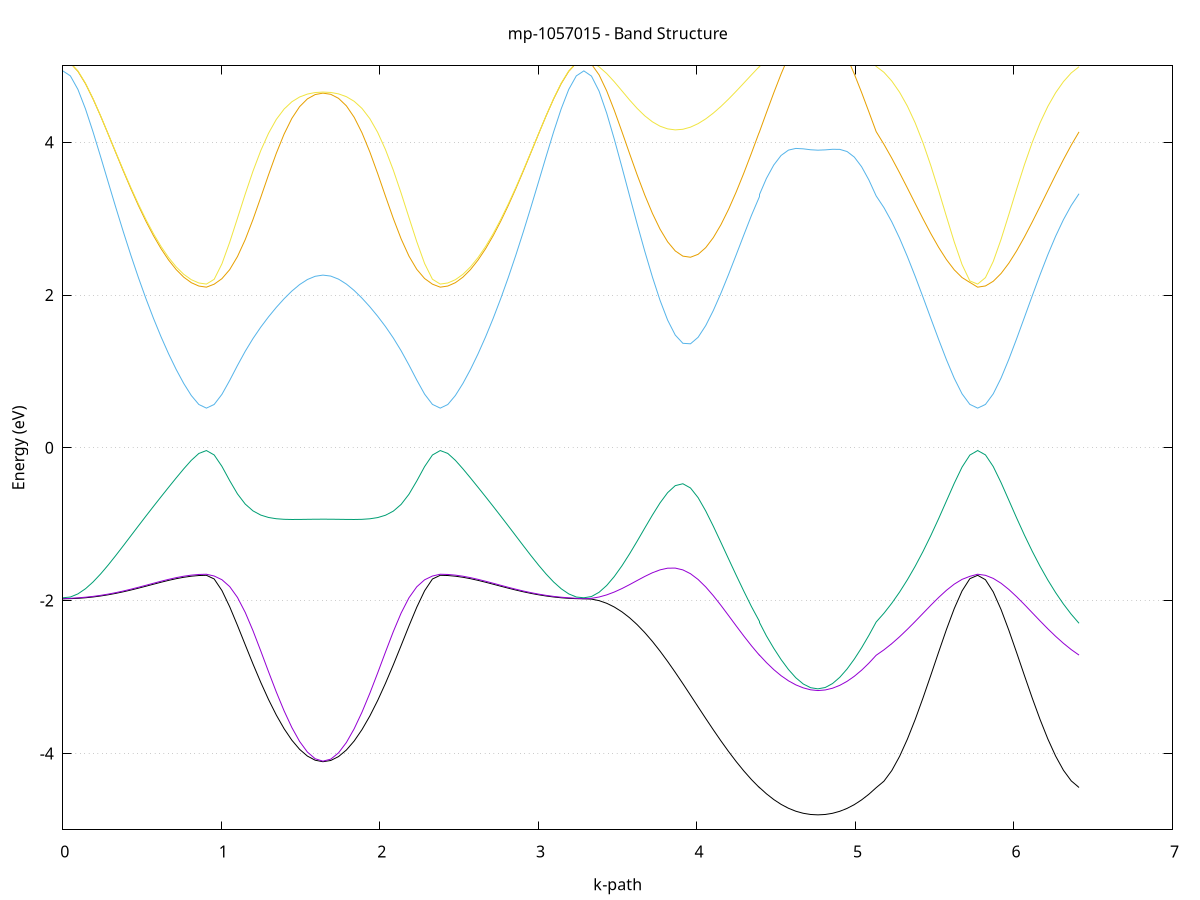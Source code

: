 set title 'mp-1057015 - Band Structure'
set xlabel 'k-path'
set ylabel 'Energy (eV)'
set grid y
set yrange [-5:5]
set terminal png size 800,600
set output 'mp-1057015_bands_gnuplot.png'
plot '-' using 1:2 with lines notitle, '-' using 1:2 with lines notitle, '-' using 1:2 with lines notitle, '-' using 1:2 with lines notitle, '-' using 1:2 with lines notitle, '-' using 1:2 with lines notitle, '-' using 1:2 with lines notitle, '-' using 1:2 with lines notitle, '-' using 1:2 with lines notitle, '-' using 1:2 with lines notitle, '-' using 1:2 with lines notitle, '-' using 1:2 with lines notitle, '-' using 1:2 with lines notitle, '-' using 1:2 with lines notitle, '-' using 1:2 with lines notitle, '-' using 1:2 with lines notitle, '-' using 1:2 with lines notitle, '-' using 1:2 with lines notitle, '-' using 1:2 with lines notitle, '-' using 1:2 with lines notitle
0.000000 -16.798867
0.047681 -16.798667
0.095361 -16.798267
0.143042 -16.797767
0.190722 -16.797367
0.238403 -16.797367
0.286084 -16.797867
0.333764 -16.799067
0.381445 -16.800667
0.429125 -16.802567
0.476806 -16.804667
0.524486 -16.806767
0.572167 -16.808767
0.619848 -16.810667
0.667528 -16.812467
0.715209 -16.813967
0.762889 -16.815167
0.810570 -16.816067
0.858251 -16.816567
0.905931 -16.816767
0.905931 -16.816767
0.954927 -16.817167
1.003923 -16.818567
1.052919 -16.821067
1.101915 -16.824667
1.150911 -16.829167
1.199907 -16.834567
1.248903 -16.840467
1.297899 -16.846667
1.346895 -16.852867
1.395892 -16.858867
1.444888 -16.864167
1.493884 -16.868567
1.542880 -16.871967
1.591876 -16.874067
1.640872 -16.874767
1.640872 -16.874767
1.690212 -16.874167
1.739553 -16.872167
1.788893 -16.868867
1.838234 -16.864567
1.887574 -16.859267
1.936915 -16.853267
1.986256 -16.846967
2.035596 -16.840767
2.084937 -16.834767
2.134277 -16.829367
2.183618 -16.824767
2.232958 -16.821167
2.282299 -16.818667
2.331640 -16.817167
2.380980 -16.816767
2.380980 -16.816767
2.428661 -16.816567
2.476341 -16.816067
2.524022 -16.815167
2.571702 -16.813967
2.619383 -16.812467
2.667064 -16.810667
2.714744 -16.808767
2.762425 -16.806767
2.810105 -16.804667
2.857786 -16.802567
2.905467 -16.800667
2.953147 -16.799067
3.000828 -16.797867
3.048508 -16.797367
3.096189 -16.797367
3.143870 -16.797767
3.191550 -16.798267
3.239231 -16.798667
3.286911 -16.798867
3.286911 -16.798867
3.334955 -16.798767
3.382998 -16.798567
3.431041 -16.798467
3.479084 -16.798267
3.527128 -16.798167
3.575171 -16.798167
3.623214 -16.798367
3.671257 -16.799367
3.719301 -16.801267
3.767344 -16.803767
3.815387 -16.806967
3.863430 -16.810567
3.911474 -16.814767
3.959517 -16.819367
4.007560 -16.824567
4.055603 -16.830167
4.103647 -16.836267
4.151690 -16.842767
4.199733 -16.849567
4.247776 -16.856667
4.295819 -16.863867
4.343863 -16.871167
4.391906 -16.878267
4.391906 -16.878067
4.438326 -16.884567
4.484745 -16.890667
4.531165 -16.896267
4.577585 -16.900967
4.624004 -16.904867
4.670424 -16.907667
4.716844 -16.909467
4.763264 -16.909967
4.763264 -16.909967
4.809199 -16.909467
4.855135 -16.907767
4.901070 -16.904967
4.947006 -16.901167
4.992941 -16.896467
5.038876 -16.891067
5.084812 -16.885067
5.130747 -16.878567
5.130747 -16.878567
5.179993 -16.874167
5.229240 -16.868667
5.278486 -16.862467
5.327732 -16.855867
5.376978 -16.848967
5.426224 -16.842267
5.475470 -16.835967
5.524716 -16.830267
5.573962 -16.825467
5.623208 -16.821667
5.672454 -16.818967
5.721700 -16.817267
5.770946 -16.816767
5.770946 -16.816767
5.820136 -16.816967
5.869327 -16.817967
5.918517 -16.820367
5.967707 -16.823967
6.016898 -16.828767
6.066088 -16.834567
6.115279 -16.840967
6.164469 -16.847867
6.213659 -16.854867
6.262850 -16.861667
6.312040 -16.868067
6.361230 -16.873767
6.410421 -16.878467
e
0.000000 -16.796467
0.047681 -16.796467
0.095361 -16.796267
0.143042 -16.796067
0.190722 -16.795667
0.238403 -16.795367
0.286084 -16.795067
0.333764 -16.796067
0.381445 -16.797667
0.429125 -16.799467
0.476806 -16.801367
0.524486 -16.803267
0.572167 -16.805167
0.619848 -16.806867
0.667528 -16.808467
0.715209 -16.809767
0.762889 -16.810867
0.810570 -16.811667
0.858251 -16.812167
0.905931 -16.812367
0.905931 -16.812367
0.954927 -16.812067
1.003923 -16.811267
1.052919 -16.809767
1.101915 -16.807767
1.150911 -16.805467
1.199907 -16.802967
1.248903 -16.800467
1.297899 -16.797967
1.346895 -16.795567
1.395892 -16.793267
1.444888 -16.791167
1.493884 -16.789167
1.542880 -16.787267
1.591876 -16.785767
1.640872 -16.785067
1.640872 -16.785067
1.690212 -16.785667
1.739553 -16.787167
1.788893 -16.788967
1.838234 -16.790967
1.887574 -16.793167
1.936915 -16.795467
1.986256 -16.797867
2.035596 -16.800267
2.084937 -16.802867
2.134277 -16.805367
2.183618 -16.807667
2.232958 -16.809667
2.282299 -16.811167
2.331640 -16.812067
2.380980 -16.812367
2.380980 -16.812367
2.428661 -16.812167
2.476341 -16.811667
2.524022 -16.810867
2.571702 -16.809767
2.619383 -16.808467
2.667064 -16.806867
2.714744 -16.805167
2.762425 -16.803267
2.810105 -16.801367
2.857786 -16.799467
2.905467 -16.797667
2.953147 -16.796067
3.000828 -16.795067
3.048508 -16.795367
3.096189 -16.795667
3.143870 -16.796067
3.191550 -16.796267
3.239231 -16.796467
3.286911 -16.796467
3.286911 -16.796467
3.334955 -16.796367
3.382998 -16.795967
3.431041 -16.795267
3.479084 -16.794667
3.527128 -16.794467
3.575171 -16.794867
3.623214 -16.795467
3.671257 -16.795667
3.719301 -16.796567
3.767344 -16.797867
3.815387 -16.798867
3.863430 -16.799567
3.911474 -16.799767
3.959517 -16.799567
4.007560 -16.798867
4.055603 -16.797667
4.103647 -16.796067
4.151690 -16.793967
4.199733 -16.791467
4.247776 -16.788667
4.295819 -16.790667
4.343863 -16.795167
4.391906 -16.799567
4.391906 -16.799567
4.438326 -16.803467
4.484745 -16.807167
4.531165 -16.810467
4.577585 -16.813267
4.624004 -16.815567
4.670424 -16.817167
4.716844 -16.818267
4.763264 -16.818567
4.763264 -16.818567
4.809199 -16.818167
4.855135 -16.817267
4.901070 -16.815667
4.947006 -16.813467
4.992941 -16.810667
5.038876 -16.807367
5.084812 -16.803767
5.130747 -16.799767
5.130747 -16.799767
5.179993 -16.797167
5.229240 -16.794467
5.278486 -16.791867
5.327732 -16.790267
5.376978 -16.793767
5.426224 -16.797367
5.475470 -16.800867
5.524716 -16.804067
5.573962 -16.806867
5.623208 -16.809167
5.672454 -16.810867
5.721700 -16.811967
5.770946 -16.812367
5.770946 -16.812367
5.820136 -16.812267
5.869327 -16.811767
5.918517 -16.810467
5.967707 -16.808367
6.016898 -16.805667
6.066088 -16.802567
6.115279 -16.799267
6.164469 -16.796167
6.213659 -16.793767
6.262850 -16.793467
6.312040 -16.795067
6.361230 -16.797367
6.410421 -16.799767
e
0.000000 -16.796467
0.047681 -16.796267
0.095361 -16.795767
0.143042 -16.794967
0.190722 -16.794267
0.238403 -16.794167
0.286084 -16.794867
0.333764 -16.794967
0.381445 -16.794767
0.429125 -16.794467
0.476806 -16.794267
0.524486 -16.793967
0.572167 -16.793767
0.619848 -16.793667
0.667528 -16.793467
0.715209 -16.793367
0.762889 -16.793267
0.810570 -16.793267
0.858251 -16.793167
0.905931 -16.793167
0.905931 -16.793167
0.954927 -16.792967
1.003923 -16.792367
1.052919 -16.791367
1.101915 -16.789967
1.150911 -16.788267
1.199907 -16.786267
1.248903 -16.784267
1.297899 -16.782367
1.346895 -16.780867
1.395892 -16.780067
1.444888 -16.780367
1.493884 -16.781367
1.542880 -16.782267
1.591876 -16.782867
1.640872 -16.783067
1.640872 -16.783067
1.690212 -16.782867
1.739553 -16.782367
1.788893 -16.781467
1.838234 -16.780367
1.887574 -16.780067
1.936915 -16.780867
1.986256 -16.782267
2.035596 -16.784167
2.084937 -16.786167
2.134277 -16.788167
2.183618 -16.789867
2.232958 -16.791367
2.282299 -16.792367
2.331640 -16.792967
2.380980 -16.793167
2.380980 -16.793167
2.428661 -16.793167
2.476341 -16.793267
2.524022 -16.793267
2.571702 -16.793367
2.619383 -16.793467
2.667064 -16.793667
2.714744 -16.793767
2.762425 -16.793967
2.810105 -16.794267
2.857786 -16.794467
2.905467 -16.794767
2.953147 -16.794967
3.000828 -16.794867
3.048508 -16.794167
3.096189 -16.794267
3.143870 -16.794967
3.191550 -16.795767
3.239231 -16.796267
3.286911 -16.796467
3.286911 -16.796467
3.334955 -16.796367
3.382998 -16.795867
3.431041 -16.795167
3.479084 -16.794267
3.527128 -16.793067
3.575171 -16.792367
3.623214 -16.793567
3.671257 -16.795067
3.719301 -16.795367
3.767344 -16.794567
3.815387 -16.793367
3.863430 -16.791967
3.911474 -16.790267
3.959517 -16.788167
4.007560 -16.785767
4.055603 -16.783167
4.103647 -16.780367
4.151690 -16.778767
4.199733 -16.782167
4.247776 -16.786267
4.295819 -16.785567
4.343863 -16.782367
4.391906 -16.779167
4.391906 -16.779167
4.438326 -16.776267
4.484745 -16.773367
4.531165 -16.770767
4.577585 -16.768367
4.624004 -16.766567
4.670424 -16.765067
4.716844 -16.764167
4.763264 -16.763867
4.763264 -16.763867
4.809199 -16.764167
4.855135 -16.765067
4.901070 -16.766367
4.947006 -16.768267
4.992941 -16.770467
5.038876 -16.773067
5.084812 -16.775967
5.130747 -16.778967
5.130747 -16.778967
5.179993 -16.781167
5.229240 -16.783767
5.278486 -16.786867
5.327732 -16.789467
5.376978 -16.787867
5.426224 -16.787267
5.475470 -16.787667
5.524716 -16.788767
5.573962 -16.790167
5.623208 -16.791367
5.672454 -16.792367
5.721700 -16.792967
5.770946 -16.793167
5.770946 -16.793167
5.820136 -16.792967
5.869327 -16.792367
5.918517 -16.791367
5.967707 -16.790067
6.016898 -16.788567
6.066088 -16.787167
6.115279 -16.786267
6.164469 -16.786167
6.213659 -16.786367
6.262850 -16.785367
6.312040 -16.783267
6.361230 -16.781067
6.410421 -16.779067
e
0.000000 -16.785967
0.047681 -16.786067
0.095361 -16.786267
0.143042 -16.786567
0.190722 -16.786667
0.238403 -16.786167
0.286084 -16.784867
0.333764 -16.782867
0.381445 -16.780367
0.429125 -16.777567
0.476806 -16.774567
0.524486 -16.771567
0.572167 -16.768667
0.619848 -16.765867
0.667528 -16.763467
0.715209 -16.761367
0.762889 -16.759567
0.810570 -16.758367
0.858251 -16.757567
0.905931 -16.757267
0.905931 -16.757267
0.954927 -16.757667
1.003923 -16.758767
1.052919 -16.760467
1.101915 -16.762867
1.150911 -16.765467
1.199907 -16.768267
1.248903 -16.770967
1.297899 -16.773567
1.346895 -16.775867
1.395892 -16.777767
1.444888 -16.778867
1.493884 -16.779367
1.542880 -16.780067
1.591876 -16.780767
1.640872 -16.781267
1.640872 -16.781267
1.690212 -16.780867
1.739553 -16.780067
1.788893 -16.779467
1.838234 -16.778967
1.887574 -16.777867
1.936915 -16.775967
1.986256 -16.773667
2.035596 -16.771167
2.084937 -16.768367
2.134277 -16.765567
2.183618 -16.762867
2.232958 -16.760567
2.282299 -16.758767
2.331640 -16.757667
2.380980 -16.757267
2.380980 -16.757267
2.428661 -16.757567
2.476341 -16.758367
2.524022 -16.759567
2.571702 -16.761367
2.619383 -16.763467
2.667064 -16.765967
2.714744 -16.768667
2.762425 -16.771567
2.810105 -16.774567
2.857786 -16.777567
2.905467 -16.780367
2.953147 -16.782867
3.000828 -16.784867
3.048508 -16.786167
3.096189 -16.786667
3.143870 -16.786567
3.191550 -16.786267
3.239231 -16.786067
3.286911 -16.785967
3.286911 -16.785967
3.334955 -16.786167
3.382998 -16.786667
3.431041 -16.787567
3.479084 -16.788667
3.527128 -16.789967
3.575171 -16.790767
3.623214 -16.789467
3.671257 -16.787567
3.719301 -16.785467
3.767344 -16.783167
3.815387 -16.780767
3.863430 -16.778167
3.911474 -16.775567
3.959517 -16.772967
4.007560 -16.770267
4.055603 -16.771967
4.103647 -16.774667
4.151690 -16.776467
4.199733 -16.773667
4.247776 -16.770267
4.295819 -16.766867
4.343863 -16.763467
4.391906 -16.760067
4.391906 -16.759367
4.438326 -16.756367
4.484745 -16.753467
4.531165 -16.750967
4.577585 -16.748867
4.624004 -16.747067
4.670424 -16.746167
4.716844 -16.745767
4.763264 -16.745667
4.763264 -16.745667
4.809199 -16.745967
4.855135 -16.746667
4.901070 -16.747967
4.947006 -16.749667
4.992941 -16.751767
5.038876 -16.754167
5.084812 -16.756967
5.130747 -16.759967
5.130747 -16.759967
5.179993 -16.761967
5.229240 -16.764167
5.278486 -16.766267
5.327732 -16.768067
5.376978 -16.769167
5.426224 -16.769067
5.475470 -16.767767
5.524716 -16.765567
5.573962 -16.763167
5.623208 -16.760867
5.672454 -16.758967
5.721700 -16.757767
5.770946 -16.757267
5.770946 -16.757267
5.820136 -16.757467
5.869327 -16.758167
5.918517 -16.759667
5.967707 -16.761767
6.016898 -16.764167
6.066088 -16.766367
6.115279 -16.767867
6.164469 -16.768267
6.213659 -16.767367
6.262850 -16.765567
6.312040 -16.763467
6.361230 -16.761267
6.410421 -16.759167
e
0.000000 -16.785967
0.047681 -16.786067
0.095361 -16.786267
0.143042 -16.786567
0.190722 -16.786567
0.238403 -16.785767
0.286084 -16.784167
0.333764 -16.781767
0.381445 -16.779067
0.429125 -16.775967
0.476806 -16.772867
0.524486 -16.769667
0.572167 -16.766667
0.619848 -16.763767
0.667528 -16.761267
0.715209 -16.759067
0.762889 -16.757267
0.810570 -16.755867
0.858251 -16.755067
0.905931 -16.754867
0.905931 -16.754867
0.954927 -16.754967
1.003923 -16.755067
1.052919 -16.755267
1.101915 -16.755367
1.150911 -16.755267
1.199907 -16.755067
1.248903 -16.754567
1.297899 -16.753767
1.346895 -16.752667
1.395892 -16.751167
1.444888 -16.749467
1.493884 -16.747867
1.542880 -16.746467
1.591876 -16.745567
1.640872 -16.745267
1.640872 -16.745267
1.690212 -16.745467
1.739553 -16.746367
1.788893 -16.747667
1.838234 -16.749367
1.887574 -16.751067
1.936915 -16.752567
1.986256 -16.753767
2.035596 -16.754567
2.084937 -16.755067
2.134277 -16.755267
2.183618 -16.755367
2.232958 -16.755267
2.282299 -16.755167
2.331640 -16.754967
2.380980 -16.754867
2.380980 -16.754867
2.428661 -16.755067
2.476341 -16.755967
2.524022 -16.757267
2.571702 -16.759067
2.619383 -16.761267
2.667064 -16.763767
2.714744 -16.766667
2.762425 -16.769667
2.810105 -16.772867
2.857786 -16.775967
2.905467 -16.779067
2.953147 -16.781767
3.000828 -16.784167
3.048508 -16.785767
3.096189 -16.786567
3.143870 -16.786567
3.191550 -16.786267
3.239231 -16.786067
3.286911 -16.785967
3.286911 -16.785967
3.334955 -16.785967
3.382998 -16.785767
3.431041 -16.785467
3.479084 -16.784667
3.527128 -16.783167
3.575171 -16.781067
3.623214 -16.778667
3.671257 -16.775967
3.719301 -16.773467
3.767344 -16.771367
3.815387 -16.769667
3.863430 -16.768567
3.911474 -16.768267
3.959517 -16.768667
4.007560 -16.769967
4.055603 -16.767667
4.103647 -16.765067
4.151690 -16.762567
4.199733 -16.760167
4.247776 -16.757867
4.295819 -16.755667
4.343863 -16.753667
4.391906 -16.751767
4.391906 -16.752767
4.438326 -16.751167
4.484745 -16.749767
4.531165 -16.748567
4.577585 -16.747567
4.624004 -16.746767
4.670424 -16.745867
4.716844 -16.745067
4.763264 -16.744767
4.763264 -16.744767
4.809199 -16.744867
4.855135 -16.745167
4.901070 -16.745767
4.947006 -16.746567
4.992941 -16.747567
5.038876 -16.748767
5.084812 -16.750167
5.130747 -16.751767
5.130747 -16.751767
5.179993 -16.752567
5.229240 -16.753367
5.278486 -16.753967
5.327732 -16.754467
5.376978 -16.754767
5.426224 -16.754967
5.475470 -16.755067
5.524716 -16.755067
5.573962 -16.754967
5.623208 -16.754967
5.672454 -16.754867
5.721700 -16.754867
5.770946 -16.754867
5.770946 -16.754867
5.820136 -16.755167
5.869327 -16.755767
5.918517 -16.756167
5.967707 -16.756367
6.016898 -16.756467
6.066088 -16.756467
6.115279 -16.756367
6.164469 -16.756167
6.213659 -16.755867
6.262850 -16.755267
6.312040 -16.754567
6.361230 -16.753667
6.410421 -16.752667
e
0.000000 -13.244767
0.047681 -13.239067
0.095361 -13.222267
0.143042 -13.194367
0.190722 -13.155567
0.238403 -13.106467
0.286084 -13.047467
0.333764 -12.979267
0.381445 -12.902767
0.429125 -12.819067
0.476806 -12.729567
0.524486 -12.636067
0.572167 -12.540667
0.619848 -12.446167
0.667528 -12.355767
0.715209 -12.273167
0.762889 -12.202567
0.810570 -12.148067
0.858251 -12.113667
0.905931 -12.101767
0.905931 -12.101767
0.954927 -12.097767
1.003923 -12.085867
1.052919 -12.066567
1.101915 -12.040367
1.150911 -12.008467
1.199907 -11.972067
1.248903 -11.932367
1.297899 -11.891267
1.346895 -11.850367
1.395892 -11.811567
1.444888 -11.776567
1.493884 -11.747167
1.542880 -11.724767
1.591876 -11.710667
1.640872 -11.705567
1.640872 -11.705567
1.690212 -11.709767
1.739553 -11.723167
1.788893 -11.744967
1.838234 -11.774067
1.887574 -11.808967
1.936915 -11.847867
1.986256 -11.888967
2.035596 -11.930367
2.084937 -11.970367
2.134277 -12.007267
2.183618 -12.039567
2.232958 -12.066067
2.282299 -12.085667
2.331640 -12.097767
2.380980 -12.101767
2.380980 -12.101767
2.428661 -12.113567
2.476341 -12.148067
2.524022 -12.202567
2.571702 -12.273167
2.619383 -12.355767
2.667064 -12.446167
2.714744 -12.540667
2.762425 -12.636067
2.810105 -12.729567
2.857786 -12.819067
2.905467 -12.902767
2.953147 -12.979267
3.000828 -13.047467
3.048508 -13.106467
3.096189 -13.155567
3.143870 -13.194367
3.191550 -13.222267
3.239231 -13.239067
3.286911 -13.244767
3.286911 -13.244767
3.334955 -13.239067
3.382998 -13.222167
3.431041 -13.194067
3.479084 -13.155067
3.527128 -13.105567
3.575171 -13.045867
3.623214 -12.976567
3.671257 -12.898567
3.719301 -12.812667
3.767344 -12.720167
3.815387 -12.622367
3.863430 -12.521067
3.911474 -12.418067
3.959517 -12.315567
4.007560 -12.216167
4.055603 -12.122167
4.103647 -12.035967
4.151690 -11.959767
4.199733 -11.895067
4.247776 -11.842567
4.295819 -11.802167
4.343863 -11.773167
4.391906 -11.753867
4.391906 -11.742267
4.438326 -11.733667
4.484745 -11.730567
4.531165 -11.731167
4.577585 -11.733867
4.624004 -11.737367
4.670424 -11.740567
4.716844 -11.742867
4.763264 -11.743667
4.763264 -11.743667
4.809199 -11.743067
4.855135 -11.741467
4.901070 -11.739267
4.947006 -11.737167
4.992941 -11.736167
5.038876 -11.737567
5.084812 -11.742667
5.130747 -11.753267
5.130747 -11.753267
5.179993 -11.765167
5.229240 -11.787367
5.278486 -11.817667
5.327732 -11.853567
5.376978 -11.892767
5.426224 -11.932967
5.475470 -11.972067
5.524716 -12.008367
5.573962 -12.040267
5.623208 -12.066367
5.672454 -12.085867
5.721700 -12.097767
5.770946 -12.101767
5.770946 -12.101767
5.820136 -12.097667
5.869327 -12.085567
5.918517 -12.065767
5.967707 -12.039167
6.016898 -12.006667
6.066088 -11.969567
6.115279 -11.929467
6.164469 -11.888267
6.213659 -11.847867
6.262850 -11.810667
6.312040 -11.778867
6.361230 -11.755067
6.410421 -11.741667
e
0.000000 -6.030567
0.047681 -6.049867
0.095361 -6.106767
0.143042 -6.198067
0.190722 -6.319467
0.238403 -6.465867
0.286084 -6.632067
0.333764 -6.813167
0.381445 -7.004367
0.429125 -7.201467
0.476806 -7.400267
0.524486 -7.596767
0.572167 -7.786867
0.619848 -7.966367
0.667528 -8.130767
0.715209 -8.275267
0.762889 -8.394867
0.810570 -8.484767
0.858251 -8.540667
0.905931 -8.559667
0.905931 -8.559667
0.954927 -8.553167
1.003923 -8.533967
1.052919 -8.502167
1.101915 -8.458267
1.150911 -8.403067
1.199907 -8.337767
1.248903 -8.263567
1.297899 -8.182767
1.346895 -8.097767
1.395892 -8.012167
1.444888 -7.930267
1.493884 -7.857267
1.542880 -7.798767
1.591876 -7.760367
1.640872 -7.746167
1.640872 -7.746167
1.690212 -7.757867
1.739553 -7.794367
1.788893 -7.851667
1.838234 -7.924267
1.887574 -8.006267
1.936915 -8.092367
1.986256 -8.178067
2.035596 -8.259767
2.084937 -8.334767
2.134277 -8.400967
2.183618 -8.456867
2.232958 -8.501367
2.282299 -8.533567
2.331640 -8.553167
2.380980 -8.559667
2.380980 -8.559667
2.428661 -8.540667
2.476341 -8.484767
2.524022 -8.394867
2.571702 -8.275267
2.619383 -8.130767
2.667064 -7.966367
2.714744 -7.786867
2.762425 -7.596767
2.810105 -7.400267
2.857786 -7.201467
2.905467 -7.004367
2.953147 -6.813167
3.000828 -6.632067
3.048508 -6.465867
3.096189 -6.319467
3.143870 -6.198067
3.191550 -6.106767
3.239231 -6.049867
3.286911 -6.030567
3.286911 -6.030567
3.334955 -6.050167
3.382998 -6.107367
3.431041 -6.198367
3.479084 -6.317267
3.527128 -6.457967
3.575171 -6.613967
3.623214 -6.779567
3.671257 -6.949667
3.719301 -7.119467
3.767344 -7.285067
3.815387 -7.442667
3.863430 -7.588767
3.911474 -7.720167
3.959517 -7.833867
4.007560 -7.926867
4.055603 -7.996567
4.103647 -8.040967
4.151690 -8.058467
4.199733 -8.048567
4.247776 -8.011867
4.295819 -7.950367
4.343863 -7.867267
4.391906 -7.767067
4.391906 -7.781867
4.438326 -7.671367
4.484745 -7.555667
4.531165 -7.441267
4.577585 -7.334667
4.624004 -7.242567
4.670424 -7.171367
4.716844 -7.126167
4.763264 -7.110767
4.763264 -7.110767
4.809199 -7.125667
4.855135 -7.169467
4.901070 -7.238467
4.947006 -7.327667
4.992941 -7.430967
5.038876 -7.541867
5.084812 -7.653967
5.130747 -7.761167
5.130747 -7.761167
5.179993 -7.833167
5.229240 -7.914067
5.278486 -8.000567
5.327732 -8.089067
5.376978 -8.176067
5.426224 -8.258567
5.475470 -8.334067
5.524716 -8.400567
5.573962 -8.456567
5.623208 -8.501167
5.672454 -8.533567
5.721700 -8.553067
5.770946 -8.559667
5.770946 -8.559667
5.820136 -8.553267
5.869327 -8.534067
5.918517 -8.502367
5.967707 -8.458667
6.016898 -8.403667
6.066088 -8.338567
6.115279 -8.264567
6.164469 -8.183767
6.213659 -8.098467
6.262850 -8.011667
6.312040 -7.926767
6.361230 -7.847167
6.410421 -7.775967
e
0.000000 -1.975867
0.047681 -1.974367
0.095361 -1.969967
0.143042 -1.962767
0.190722 -1.952567
0.238403 -1.939567
0.286084 -1.923867
0.333764 -1.905467
0.381445 -1.884667
0.429125 -1.861767
0.476806 -1.837167
0.524486 -1.811467
0.572167 -1.785267
0.619848 -1.759467
0.667528 -1.735067
0.715209 -1.713067
0.762889 -1.694567
0.810570 -1.680467
0.858251 -1.671667
0.905931 -1.668667
0.905931 -1.668667
0.954927 -1.716867
1.003923 -1.868467
1.052919 -2.081367
1.101915 -2.324867
1.150911 -2.578767
1.199907 -2.830267
1.248903 -3.071067
1.297899 -3.295267
1.346895 -3.498267
1.395892 -3.676567
1.444888 -3.827067
1.493884 -3.947267
1.542880 -4.035167
1.591876 -4.089367
1.640872 -4.108967
1.640872 -4.108967
1.690212 -4.092867
1.739553 -4.041567
1.788893 -3.955967
1.838234 -3.837467
1.887574 -3.688067
1.936915 -3.510267
1.986256 -3.307267
2.035596 -3.082567
2.084937 -2.840667
2.134277 -2.587667
2.183618 -2.331967
2.232958 -2.086267
2.282299 -1.871067
2.331640 -1.717567
2.380980 -1.668667
2.380980 -1.668667
2.428661 -1.671667
2.476341 -1.680467
2.524022 -1.694567
2.571702 -1.713067
2.619383 -1.735067
2.667064 -1.759467
2.714744 -1.785267
2.762425 -1.811467
2.810105 -1.837167
2.857786 -1.861767
2.905467 -1.884667
2.953147 -1.905467
3.000828 -1.923767
3.048508 -1.939567
3.096189 -1.952567
3.143870 -1.962767
3.191550 -1.969967
3.239231 -1.974367
3.286911 -1.975867
3.286911 -1.975867
3.334955 -1.980267
3.382998 -2.000467
3.431041 -2.035267
3.479084 -2.084167
3.527128 -2.147267
3.575171 -2.224367
3.623214 -2.315167
3.671257 -2.418867
3.719301 -2.534567
3.767344 -2.660967
3.815387 -2.796467
3.863430 -2.939267
3.911474 -3.087267
3.959517 -3.238567
4.007560 -3.391067
4.055603 -3.542767
4.103647 -3.691967
4.151690 -3.836667
4.199733 -3.975467
4.247776 -4.106867
4.295819 -4.229467
4.343863 -4.342167
4.391906 -4.443867
4.391906 -4.441467
4.438326 -4.528667
4.484745 -4.604267
4.531165 -4.667567
4.577585 -4.718467
4.624004 -4.757167
4.670424 -4.783967
4.716844 -4.799667
4.763264 -4.804767
4.763264 -4.804767
4.809199 -4.799767
4.855135 -4.784367
4.901070 -4.758167
4.947006 -4.720367
4.992941 -4.670567
5.038876 -4.608567
5.084812 -4.534567
5.130747 -4.449067
5.130747 -4.449067
5.179993 -4.363467
5.229240 -4.224867
5.278486 -4.039167
5.327732 -3.813567
5.376978 -3.555867
5.426224 -3.274067
5.475470 -2.977167
5.524716 -2.674867
5.573962 -2.378967
5.623208 -2.104867
5.672454 -1.873467
5.721700 -1.713167
5.770946 -1.668667
5.770946 -1.668667
5.820136 -1.726567
5.869327 -1.886267
5.918517 -2.116367
5.967707 -2.388367
6.016898 -2.681767
6.066088 -2.981367
6.115279 -3.275667
6.164469 -3.555167
6.213659 -3.811167
6.262850 -4.035567
6.312040 -4.220767
6.361230 -4.359767
6.410421 -4.446567
e
0.000000 -1.975767
0.047681 -1.970067
0.095361 -1.963567
0.143042 -1.955567
0.190722 -1.944867
0.238403 -1.931267
0.286084 -1.914967
0.333764 -1.895867
0.381445 -1.874467
0.429125 -1.850867
0.476806 -1.825667
0.524486 -1.799367
0.572167 -1.772667
0.619848 -1.746467
0.667528 -1.721767
0.715209 -1.699467
0.762889 -1.680767
0.810570 -1.666567
0.858251 -1.657767
0.905931 -1.654767
0.905931 -1.654767
0.954927 -1.677967
1.003923 -1.726667
1.052919 -1.816567
1.101915 -1.958467
1.150911 -2.154867
1.199907 -2.394867
1.248903 -2.659767
1.297899 -2.931667
1.346895 -3.196367
1.395892 -3.442767
1.444888 -3.661467
1.493884 -3.843967
1.542880 -3.982367
1.591876 -4.069967
1.640872 -4.101567
1.640872 -4.101567
1.690212 -4.075567
1.739553 -3.992667
1.788893 -3.857467
1.838234 -3.676967
1.887574 -3.459167
1.936915 -3.212667
1.986256 -2.946867
2.035596 -2.673067
2.084937 -2.405667
2.134277 -2.162667
2.183618 -1.963267
2.232958 -1.819067
2.282299 -1.727667
2.331640 -1.678267
2.380980 -1.654767
2.380980 -1.654767
2.428661 -1.657767
2.476341 -1.666567
2.524022 -1.680767
2.571702 -1.699467
2.619383 -1.721767
2.667064 -1.746467
2.714744 -1.772667
2.762425 -1.799367
2.810105 -1.825667
2.857786 -1.850867
2.905467 -1.874467
2.953147 -1.895867
3.000828 -1.914967
3.048508 -1.931267
3.096189 -1.944867
3.143870 -1.955567
3.191550 -1.963567
3.239231 -1.970067
3.286911 -1.975767
3.286911 -1.975767
3.334955 -1.970067
3.382998 -1.952967
3.431041 -1.925067
3.479084 -1.887667
3.527128 -1.842267
3.575171 -1.790967
3.623214 -1.736867
3.671257 -1.683567
3.719301 -1.635367
3.767344 -1.597567
3.815387 -1.575467
3.863430 -1.574367
3.911474 -1.597967
3.959517 -1.648067
4.007560 -1.723467
4.055603 -1.821067
4.103647 -1.935967
4.151690 -2.062667
4.199733 -2.195967
4.247776 -2.330867
4.295819 -2.463567
4.343863 -2.590667
4.391906 -2.709467
4.391906 -2.707267
4.438326 -2.810767
4.484745 -2.903167
4.531165 -2.983267
4.577585 -3.050067
4.624004 -3.103167
4.670424 -3.142067
4.716844 -3.167567
4.763264 -3.177567
4.763264 -3.177567
4.809199 -3.169867
4.855135 -3.147067
4.901070 -3.109367
4.947006 -3.056967
4.992941 -2.990567
5.038876 -2.910867
5.084812 -2.818767
5.130747 -2.715567
5.130747 -2.715567
5.179993 -2.644367
5.229240 -2.563067
5.278486 -2.472967
5.327732 -2.375467
5.376978 -2.272567
5.426224 -2.166767
5.475470 -2.061067
5.524716 -1.959067
5.573962 -1.865267
5.623208 -1.784567
5.672454 -1.722067
5.721700 -1.682267
5.770946 -1.654767
5.770946 -1.654767
5.820136 -1.668867
5.869327 -1.709267
5.918517 -1.772667
5.967707 -1.854267
6.016898 -1.949167
6.066088 -2.052067
6.115279 -2.158767
6.164469 -2.265567
6.213659 -2.369467
6.262850 -2.467867
6.312040 -2.558967
6.361230 -2.641167
6.410421 -2.713267
e
0.000000 -1.963167
0.047681 -1.952867
0.095361 -1.912167
0.143042 -1.844867
0.190722 -1.756367
0.238403 -1.651467
0.286084 -1.534967
0.333764 -1.410867
0.381445 -1.282467
0.429125 -1.152467
0.476806 -1.022367
0.524486 -0.893467
0.572167 -0.766167
0.619848 -0.640567
0.667528 -0.516567
0.715209 -0.394267
0.762889 -0.275167
0.810570 -0.163667
0.858251 -0.073667
0.905931 -0.035767
0.905931 -0.035767
0.954927 -0.093267
1.003923 -0.243067
1.052919 -0.429867
1.101915 -0.603367
1.150911 -0.736567
1.199907 -0.825767
1.248903 -0.880467
1.297899 -0.911767
1.346895 -0.928267
1.395892 -0.935767
1.444888 -0.937967
1.493884 -0.937467
1.542880 -0.935967
1.591876 -0.934667
1.640872 -0.934167
1.640872 -0.934167
1.690212 -0.934567
1.739553 -0.935867
1.788893 -0.937367
1.838234 -0.937967
1.887574 -0.936067
1.936915 -0.928967
1.986256 -0.913067
2.035596 -0.882467
2.084937 -0.828667
2.134277 -0.740367
2.183618 -0.607667
2.232958 -0.433767
2.282299 -0.245567
2.331640 -0.094067
2.380980 -0.035667
2.380980 -0.035667
2.428661 -0.073667
2.476341 -0.163667
2.524022 -0.275067
2.571702 -0.394267
2.619383 -0.516567
2.667064 -0.640567
2.714744 -0.766167
2.762425 -0.893467
2.810105 -1.022367
2.857786 -1.152467
2.905467 -1.282467
2.953147 -1.410867
3.000828 -1.534967
3.048508 -1.651467
3.096189 -1.756367
3.143870 -1.844867
3.191550 -1.912167
3.239231 -1.952867
3.286911 -1.963167
3.286911 -1.963167
3.334955 -1.946467
3.382998 -1.890967
3.431041 -1.801567
3.479084 -1.683967
3.527128 -1.544267
3.575171 -1.388167
3.623214 -1.221467
3.671257 -1.049967
3.719301 -0.880267
3.767344 -0.721367
3.815387 -0.586467
3.863430 -0.495067
3.911474 -0.470267
3.959517 -0.525667
4.007560 -0.652167
4.055603 -0.826567
4.103647 -1.026967
4.151690 -1.238967
4.199733 -1.454067
4.247776 -1.667367
4.295819 -1.875867
4.343863 -2.077467
4.391906 -2.270467
4.391906 -2.286967
4.438326 -2.461467
4.484745 -2.624067
4.531165 -2.772067
4.577585 -2.902167
4.624004 -3.010167
4.670424 -3.091067
4.716844 -3.139867
4.763264 -3.155067
4.763264 -3.155067
4.809199 -3.137567
4.855135 -3.086267
4.901070 -3.004267
4.947006 -2.895767
4.992941 -2.765367
5.038876 -2.617267
5.084812 -2.454667
5.130747 -2.280467
5.130747 -2.280467
5.179993 -2.164967
5.229240 -2.034267
5.278486 -1.888267
5.327732 -1.726667
5.376978 -1.549567
5.426224 -1.356767
5.475470 -1.148767
5.524716 -0.927267
5.573962 -0.696267
5.623208 -0.464967
5.672454 -0.252667
5.721700 -0.094967
5.770946 -0.035667
5.770946 -0.035767
5.820136 -0.092267
5.869327 -0.245467
5.918517 -0.455167
5.967707 -0.686267
6.016898 -0.918767
6.066088 -1.142867
6.115279 -1.353967
6.164469 -1.550167
6.213659 -1.730767
6.262850 -1.895567
6.312040 -2.044867
6.361230 -2.178567
6.410421 -2.296967
e
0.000000 4.934433
0.047681 4.869133
0.095361 4.691833
0.143042 4.437033
0.190722 4.135933
0.238403 3.811833
0.286084 3.480133
0.333764 3.150933
0.381445 2.830433
0.429125 2.522533
0.476806 2.229633
0.524486 1.953333
0.572167 1.694333
0.619848 1.453133
0.667528 1.230233
0.715209 1.026133
0.762889 0.842733
0.810570 0.685033
0.858251 0.567133
0.905931 0.519833
0.905931 0.519833
0.954927 0.567833
1.003923 0.700433
1.052919 0.882933
1.101915 1.078533
1.150911 1.264133
1.199907 1.431233
1.248903 1.580333
1.297899 1.715233
1.346895 1.838733
1.395892 1.951433
1.444888 2.052033
1.493884 2.137233
1.542880 2.203133
1.591876 2.245433
1.640872 2.261033
1.640872 2.261033
1.690212 2.248233
1.739553 2.208033
1.788893 2.143633
1.838234 2.059233
1.887574 1.958933
1.936915 1.846233
1.986256 1.722433
2.035596 1.587233
2.084937 1.437833
2.134277 1.270333
2.183618 1.084033
2.232958 0.887033
2.282299 0.702733
2.331640 0.568433
2.380980 0.519833
2.380980 0.519833
2.428661 0.567133
2.476341 0.685033
2.524022 0.842733
2.571702 1.026133
2.619383 1.230233
2.667064 1.453133
2.714744 1.694333
2.762425 1.953333
2.810105 2.229633
2.857786 2.522533
2.905467 2.830433
2.953147 3.150933
3.000828 3.480133
3.048508 3.811833
3.096189 4.135933
3.143870 4.437033
3.191550 4.691833
3.239231 4.869133
3.286911 4.934433
3.286911 4.934433
3.334955 4.865833
3.382998 4.668533
3.431041 4.379833
3.479084 4.039133
3.527128 3.673233
3.575171 3.299433
3.623214 2.929433
3.671257 2.572333
3.719301 2.236433
3.767344 1.931533
3.815387 1.671433
3.863430 1.476033
3.911474 1.368333
3.959517 1.361833
4.007560 1.447133
4.055603 1.600133
4.103647 1.798133
4.151690 2.025033
4.199733 2.270333
4.247776 2.526133
4.295819 2.785633
4.343863 3.041633
4.391906 3.285033
4.391906 3.313733
4.438326 3.526033
4.484745 3.702033
4.531165 3.827933
4.577585 3.897433
4.624004 3.919333
4.670424 3.914033
4.716844 3.902033
4.763264 3.896533
4.763264 3.896533
4.809199 3.900433
4.855135 3.907933
4.901070 3.906933
4.947006 3.878933
4.992941 3.805833
5.038876 3.679833
5.084812 3.506433
5.130747 3.297633
5.130747 3.297633
5.179993 3.143633
5.229240 2.958433
5.278486 2.743533
5.327732 2.503433
5.376978 2.244033
5.426224 1.972233
5.475470 1.694833
5.524716 1.419233
5.573962 1.153933
5.623208 0.910633
5.672454 0.707033
5.721700 0.568633
5.770946 0.519833
5.770946 0.519833
5.820136 0.568133
5.869327 0.706933
5.918517 0.912633
5.967707 1.159233
6.016898 1.428533
6.066088 1.708333
6.115279 1.989833
6.164469 2.265533
6.213659 2.528033
6.262850 2.770433
6.312040 2.986433
6.361230 3.172033
6.410421 3.326333
e
0.000000 5.072833
0.047681 5.035233
0.095361 4.928333
0.143042 4.766733
0.190722 4.567233
0.238403 4.344433
0.286084 4.107533
0.333764 3.865333
0.381445 3.625833
0.429125 3.393733
0.476806 3.172833
0.524486 2.966233
0.572167 2.776733
0.619848 2.606633
0.667528 2.458133
0.715209 2.333233
0.762889 2.234033
0.810570 2.161833
0.858251 2.117933
0.905931 2.103233
0.905931 2.103233
0.954927 2.142133
1.003923 2.214833
1.052919 2.333233
1.101915 2.504133
1.150911 2.726433
1.199907 2.990133
1.248903 3.279133
1.297899 3.574033
1.346895 3.855733
1.395892 4.106633
1.444888 4.312633
1.493884 4.466233
1.542880 4.567833
1.591876 4.624233
1.640872 4.643233
1.640872 4.643233
1.690212 4.627733
1.739553 4.574733
1.788893 4.476733
1.838234 4.326433
1.887574 4.122733
1.936915 3.872733
1.986256 3.590433
2.035596 3.293633
2.084937 3.002033
2.134277 2.735033
2.183618 2.509733
2.232958 2.336333
2.282299 2.216133
2.331640 2.142533
2.380980 2.103233
2.380980 2.103233
2.428661 2.117933
2.476341 2.161833
2.524022 2.234033
2.571702 2.333333
2.619383 2.458133
2.667064 2.606633
2.714744 2.776733
2.762425 2.966233
2.810105 3.172833
2.857786 3.393733
2.905467 3.625833
2.953147 3.865333
3.000828 4.107533
3.048508 4.344433
3.096189 4.567233
3.143870 4.766633
3.191550 4.928233
3.239231 5.035233
3.286911 5.072833
3.286911 5.072833
3.334955 5.022933
3.382998 4.881933
3.431041 4.671633
3.479084 4.416533
3.527128 4.137933
3.575171 3.852433
3.623214 3.572533
3.671257 3.308533
3.719301 3.069333
3.767344 2.862933
3.815387 2.696833
3.863430 2.577433
3.911474 2.509433
3.959517 2.494933
4.007560 2.533133
4.055603 2.620633
4.103647 2.752133
4.151690 2.921433
4.199733 3.122533
4.247776 3.349133
4.295819 3.595633
4.343863 3.856133
4.391906 4.124833
4.391906 4.121133
4.438326 4.386233
4.484745 4.646633
4.531165 4.894333
4.577585 5.119433
4.624004 5.309033
4.670424 5.418433
4.716844 5.447433
4.763264 5.456533
4.763264 5.456533
4.809199 5.447933
4.855135 5.422733
4.901070 5.301533
4.947006 5.113033
4.992941 4.893033
5.038876 4.651733
5.084812 4.398033
5.130747 4.139333
5.130747 4.139333
5.179993 3.972433
5.229240 3.791633
5.278486 3.599833
5.327732 3.400633
5.376978 3.198233
5.426224 2.997733
5.475470 2.804533
5.524716 2.624733
5.573962 2.464433
5.623208 2.330333
5.672454 2.228833
5.721700 2.165333
5.770946 2.103233
5.770946 2.103233
5.820136 2.119033
5.869327 2.180433
5.918517 2.282133
5.967707 2.417133
6.016898 2.578733
6.066088 2.760433
6.115279 2.956133
6.164469 3.160133
6.213659 3.367333
6.262850 3.573133
6.312040 3.773033
6.361230 3.962233
6.410421 4.135833
e
0.000000 5.072933
0.047681 5.038133
0.095361 4.934633
0.143042 4.773333
0.190722 4.571833
0.238403 4.345933
0.286084 4.109733
0.333764 3.871633
0.381445 3.636133
0.429125 3.408133
0.476806 3.191333
0.524486 2.988733
0.572167 2.802833
0.619848 2.636133
0.667528 2.490733
0.715209 2.368633
0.762889 2.271433
0.810570 2.200833
0.858251 2.158033
0.905931 2.143633
0.905931 2.143633
0.954927 2.205933
1.003923 2.409233
1.052919 2.691333
1.101915 3.005633
1.150911 3.322733
1.199907 3.622733
1.248903 3.891133
1.297899 4.118033
1.346895 4.299033
1.395892 4.434633
1.444888 4.530033
1.493884 4.592733
1.542880 4.630833
1.591876 4.650833
1.640872 4.657233
1.640872 4.657233
1.690212 4.652033
1.739553 4.633333
1.788893 4.596833
1.838234 4.535933
1.887574 4.442533
1.936915 4.308933
1.986256 4.129433
2.035596 3.903333
2.084937 3.634833
2.134277 3.333733
2.183618 3.014633
2.232958 2.697833
2.282299 2.412833
2.331640 2.206933
2.380980 2.143633
2.380980 2.143633
2.428661 2.158033
2.476341 2.200833
2.524022 2.271433
2.571702 2.368633
2.619383 2.490733
2.667064 2.636133
2.714744 2.802833
2.762425 2.988733
2.810105 3.191333
2.857786 3.408133
2.905467 3.636133
2.953147 3.871633
3.000828 4.109733
3.048508 4.345933
3.096189 4.571833
3.143870 4.773333
3.191550 4.934633
3.239231 5.038133
3.286911 5.072933
3.286911 5.072933
3.334955 5.048233
3.382998 4.987433
3.431041 4.899633
3.479084 4.791533
3.527128 4.672933
3.575171 4.553733
3.623214 4.442633
3.671257 4.345833
3.719301 4.267633
3.767344 4.210433
3.815387 4.175233
3.863430 4.162033
3.911474 4.170133
3.959517 4.197933
4.007560 4.243933
4.055603 4.306033
4.103647 4.381933
4.151690 4.469333
4.199733 4.565633
4.247776 4.668333
4.295819 4.774633
4.343863 4.881933
4.391906 4.987233
4.391906 4.983433
4.438326 5.081133
4.484745 5.172133
4.531165 5.253933
4.577585 5.324733
4.624004 5.383633
4.670424 5.460533
4.716844 5.544233
4.763264 5.572233
4.763264 5.572233
4.809199 5.540333
4.855135 5.447433
4.901070 5.381733
4.947006 5.326133
4.992941 5.257533
5.038876 5.177733
5.084812 5.088633
5.130747 4.992633
5.130747 4.992633
5.179993 4.915433
5.229240 4.801633
5.278486 4.654733
5.327732 4.473033
5.376978 4.252933
5.426224 3.992433
5.475470 3.694733
5.524716 3.368533
5.573962 3.028633
5.623208 2.695733
5.672454 2.399833
5.721700 2.184533
5.770946 2.143633
5.770946 2.143633
5.820136 2.228133
5.869327 2.439833
5.918517 2.728833
5.967707 3.054233
6.016898 3.386833
6.066088 3.706233
6.115279 3.998033
6.164469 4.253533
6.213659 4.469733
6.262850 4.648533
6.312040 4.793533
6.361230 4.907633
6.410421 4.989033
e
0.000000 6.900633
0.047681 6.861933
0.095361 6.811133
0.143042 6.770233
0.190722 6.737833
0.238403 6.715833
0.286084 6.710033
0.333764 6.726533
0.381445 6.769733
0.429125 6.842533
0.476806 6.946233
0.524486 7.080933
0.572167 7.245333
0.619848 7.436933
0.667528 7.651533
0.715209 7.882233
0.762889 8.117533
0.810570 8.336733
0.858251 8.503633
0.905931 8.568533
0.905931 8.568533
0.954927 8.543033
1.003923 8.473833
1.052919 8.377833
1.101915 8.273333
1.150911 8.175233
1.199907 8.094533
1.248903 8.038433
1.297899 8.009433
1.346895 8.005633
1.395892 8.020133
1.444888 8.039233
1.493884 8.051433
1.542880 8.079433
1.591876 8.113033
1.640872 8.128733
1.640872 8.128733
1.690212 8.115733
1.739553 8.082733
1.788893 8.053033
1.838234 8.040233
1.887574 8.021533
1.936915 8.006033
1.986256 8.008633
2.035596 8.036333
2.084937 8.091633
2.134277 8.172033
2.183618 8.270433
2.232958 8.375733
2.282299 8.472633
2.331640 8.542633
2.380980 8.568533
2.380980 8.568533
2.428661 8.503633
2.476341 8.336733
2.524022 8.117533
2.571702 7.882233
2.619383 7.651533
2.667064 7.436933
2.714744 7.245333
2.762425 7.080933
2.810105 6.946233
2.857786 6.842533
2.905467 6.769733
2.953147 6.726533
3.000828 6.710033
3.048508 6.715833
3.096189 6.737833
3.143870 6.770133
3.191550 6.811133
3.239231 6.861933
3.286911 6.900633
3.286911 6.900633
3.334955 6.896833
3.382998 6.873133
3.431041 6.850933
3.479084 6.851933
3.527128 6.883933
3.575171 6.947733
3.623214 7.040933
3.671257 7.160933
3.719301 7.305033
3.767344 7.471033
3.815387 7.637533
3.863430 7.787333
3.911474 7.950733
3.959517 8.127733
4.007560 8.318233
4.055603 8.522033
4.103647 8.739133
4.151690 8.432833
4.199733 7.940233
4.247776 7.475033
4.295819 7.044733
4.343863 6.656233
4.391906 6.317233
4.391906 6.289533
4.438326 6.012333
4.484745 5.801333
4.531165 5.666133
4.577585 5.607633
4.624004 5.610433
4.670424 5.646933
4.716844 5.687133
4.763264 5.704533
4.763264 5.704533
4.809199 5.693333
4.855135 5.666133
4.901070 5.641033
4.947006 5.644533
4.992941 5.703433
5.038876 5.833333
5.084812 6.034933
5.130747 6.300633
5.130747 6.300633
5.179993 6.495933
5.229240 6.715733
5.278486 6.952933
5.327732 7.200233
5.376978 7.448833
5.426224 7.687533
5.475470 7.903733
5.524716 8.088333
5.573962 8.241333
5.623208 8.368533
5.672454 8.471533
5.721700 8.542633
5.770946 8.568533
5.770946 8.568533
5.820136 8.543033
5.869327 8.473033
5.918517 8.370733
5.967707 8.243433
6.016898 8.089233
6.066088 7.902533
6.115279 7.683733
6.164469 7.442033
6.213659 7.190133
6.262850 6.939233
6.312040 6.698033
6.361230 6.473533
6.410421 6.272533
e
0.000000 6.900633
0.047681 6.915933
0.095361 6.960333
0.143042 7.030833
0.190722 7.125133
0.238403 7.241733
0.286084 7.379933
0.333764 7.528533
0.381445 7.697933
0.429125 7.890233
0.476806 8.103933
0.524486 8.337033
0.572167 8.587633
0.619848 8.852733
0.667528 9.128533
0.715209 9.408433
0.762889 9.681633
0.810570 9.928133
0.858251 10.112833
0.905931 10.185133
0.905931 10.185133
0.954927 10.163133
1.003923 10.034233
1.052919 9.789333
1.101915 9.499033
1.150911 9.202133
1.199907 8.917933
1.248903 8.659333
1.297899 8.437233
1.346895 8.261833
1.395892 8.142433
1.444888 8.088133
1.493884 8.096233
1.542880 8.119533
1.591876 8.137133
1.640872 8.144033
1.640872 8.144033
1.690212 8.138333
1.739553 8.121533
1.788893 8.098133
1.838234 8.086933
1.887574 8.136433
1.936915 8.252533
1.986256 8.426033
2.035596 8.647433
2.084937 8.906433
2.134277 9.191833
2.183618 9.490633
2.232958 9.783433
2.282299 10.031333
2.331640 10.162733
2.380980 10.185133
2.380980 10.185133
2.428661 10.112833
2.476341 9.928133
2.524022 9.681633
2.571702 9.408433
2.619383 9.128533
2.667064 8.852733
2.714744 8.587633
2.762425 8.337033
2.810105 8.103933
2.857786 7.890233
2.905467 7.697933
2.953147 7.528533
3.000828 7.379933
3.048508 7.241733
3.096189 7.125133
3.143870 7.030833
3.191550 6.960333
3.239231 6.915933
3.286911 6.900633
3.286911 6.900633
3.334955 6.903833
3.382998 6.915233
3.431041 6.938333
3.479084 6.975633
3.527128 7.027533
3.575171 7.094133
3.623214 7.174933
3.671257 7.269933
3.719301 7.378733
3.767344 7.501233
3.815387 7.656833
3.863430 7.860733
3.911474 8.081133
3.959517 8.316433
4.007560 8.564633
4.055603 8.822533
4.103647 8.930133
4.151690 8.969233
4.199733 9.212133
4.247776 9.467333
4.295819 9.734233
4.343863 10.011933
4.391906 10.299233
4.391906 10.269433
4.438326 10.563333
4.484745 10.860333
4.531165 11.154933
4.577585 11.426433
4.624004 11.416533
4.670424 11.255133
4.716844 11.147233
4.763264 11.109833
4.763264 11.109833
4.809199 11.146233
4.855135 11.251333
4.901070 11.408133
4.947006 11.425233
4.992941 11.167033
5.038876 10.882933
5.084812 10.596933
5.130747 10.314833
5.130747 10.314833
5.179993 10.160233
5.229240 10.040633
5.278486 9.956433
5.327732 9.793633
5.376978 9.591533
5.426224 9.474033
5.475470 9.455533
5.524716 9.536833
5.573962 9.700333
5.623208 9.910933
5.672454 10.111433
5.721700 10.190833
5.770946 10.185133
5.770946 10.185133
5.820136 10.158433
5.869327 10.096833
5.918517 9.938733
5.967707 9.734733
6.016898 9.571833
6.066088 9.488033
6.115279 9.499033
6.164469 9.598433
6.213659 9.750133
6.262850 9.880333
6.312040 9.991833
6.361230 10.123433
6.410421 10.285733
e
0.000000 6.976333
0.047681 7.013033
0.095361 7.061633
0.143042 7.110833
0.190722 7.175733
0.238403 7.266033
0.286084 7.384033
0.333764 7.539233
0.381445 7.719233
0.429125 7.919333
0.476806 8.138433
0.524486 8.375333
0.572167 8.628133
0.619848 8.894333
0.667528 9.169833
0.715209 9.448133
0.762889 9.718133
0.810570 9.959433
0.858251 10.137033
0.905931 10.204633
0.905931 10.204633
0.954927 10.226833
1.003923 10.297333
1.052919 10.399033
1.101915 10.493433
1.150911 10.591733
1.199907 10.713333
1.248903 10.856733
1.297899 11.020333
1.346895 11.201733
1.395892 11.397233
1.444888 11.600433
1.493884 11.797933
1.542880 11.941533
1.591876 11.897533
1.640872 11.850533
1.640872 11.850533
1.690212 11.889833
1.739553 11.946033
1.788893 11.813433
1.838234 11.616233
1.887574 11.411433
1.936915 11.213733
1.986256 11.030133
2.035596 10.864333
2.084937 10.718933
2.134277 10.595633
2.183618 10.495833
2.232958 10.401333
2.282299 10.298633
2.331640 10.227133
2.380980 10.204633
2.380980 10.204633
2.428661 10.137033
2.476341 9.959433
2.524022 9.718133
2.571702 9.448133
2.619383 9.169833
2.667064 8.894333
2.714744 8.628133
2.762425 8.375333
2.810105 8.138433
2.857786 7.919333
2.905467 7.719333
2.953147 7.539233
3.000828 7.384033
3.048508 7.266033
3.096189 7.175733
3.143870 7.110833
3.191550 7.061633
3.239231 7.013033
3.286911 6.976333
3.286911 6.976333
3.334955 6.997633
3.382998 7.078533
3.431041 7.208833
3.479084 7.376733
3.527128 7.578833
3.575171 7.814233
3.623214 8.081933
3.671257 8.379633
3.719301 8.703733
3.767344 9.047733
3.815387 9.397733
3.863430 9.724533
3.911474 9.984733
3.959517 10.130433
4.007560 9.943133
4.055603 9.475533
4.103647 9.119633
4.151690 9.381233
4.199733 9.664133
4.247776 9.951433
4.295819 10.239833
4.343863 10.526133
4.391906 10.807133
4.391906 10.815833
4.438326 11.069233
4.484745 11.311733
4.531165 11.538433
4.577585 11.680733
4.624004 11.753633
4.670424 11.976033
4.716844 12.092733
4.763264 12.074333
4.763264 12.074333
4.809199 12.102633
4.855135 11.977433
4.901070 11.757933
4.947006 11.695633
4.992941 11.560533
5.038876 11.329333
5.084812 11.081933
5.130747 10.822433
5.130747 10.822433
5.179993 10.613233
5.229240 10.343933
5.278486 10.055833
5.327732 9.906233
5.376978 9.887333
5.426224 9.896033
5.475470 9.927733
5.524716 9.976633
5.573962 10.036033
5.623208 10.097833
5.672454 10.152733
5.721700 10.192633
5.770946 10.204633
5.770946 10.204633
5.820136 10.239633
5.869327 10.200233
5.918517 10.095433
5.967707 10.024733
6.016898 9.964733
6.066088 9.918733
6.115279 9.893833
6.164469 9.900533
6.213659 9.964433
6.262850 10.138733
6.312040 10.389133
6.361230 10.635833
6.410421 10.830133
e
0.000000 8.769833
0.047681 8.837233
0.095361 9.024233
0.143042 9.292133
0.190722 9.605933
0.238403 9.951933
0.286084 10.325833
0.333764 10.722033
0.381445 11.131433
0.429125 11.535733
0.476806 11.894633
0.524486 12.128733
0.572167 12.159633
0.619848 12.002133
0.667528 11.731933
0.715209 11.412833
0.762889 11.088733
0.810570 10.797033
0.858251 10.582033
0.905931 10.498933
0.905931 10.498933
0.954927 10.453133
1.003923 10.405733
1.052919 10.431933
1.101915 10.529933
1.150911 10.667433
1.199907 10.820433
1.248903 10.991233
1.297899 11.184433
1.346895 11.403133
1.395892 11.647033
1.444888 11.909033
1.493884 12.172533
1.542880 12.146733
1.591876 12.179533
1.640872 12.226233
1.640872 12.226233
1.690212 12.187133
1.739553 12.140433
1.788893 12.193633
1.838234 11.929733
1.887574 11.664933
1.936915 11.417833
1.986256 11.196033
2.035596 11.000233
2.084937 10.827233
2.134277 10.672633
2.183618 10.533533
2.232958 10.433133
2.282299 10.405633
2.331640 10.452633
2.380980 10.498933
2.380980 10.498933
2.428661 10.582033
2.476341 10.797033
2.524022 11.088733
2.571702 11.412833
2.619383 11.731933
2.667064 12.002133
2.714744 12.159633
2.762425 12.128833
2.810105 11.894633
2.857786 11.535733
2.905467 11.131433
2.953147 10.722033
3.000828 10.325833
3.048508 9.951933
3.096189 9.605933
3.143870 9.292133
3.191550 9.024233
3.239231 8.837233
3.286911 8.769833
3.286911 8.769833
3.334955 8.837333
3.382998 9.025533
3.431041 9.186833
3.479084 9.236633
3.527128 9.297533
3.575171 9.371533
3.623214 9.459533
3.671257 9.562533
3.719301 9.681933
3.767344 9.821233
3.815387 9.988833
3.863430 10.203033
3.911474 10.471133
3.959517 10.629233
4.007560 10.626933
4.055603 10.782433
4.103647 10.986233
4.151690 11.209133
4.199733 11.445133
4.247776 11.691733
4.295819 11.947033
4.343863 12.208333
4.391906 12.471933
4.391906 12.486033
4.438326 12.533933
4.484745 12.235433
4.531165 11.948333
4.577585 11.769533
4.624004 11.936733
4.670424 12.081733
4.716844 12.170133
4.763264 12.205433
4.763264 12.205433
4.809199 12.142933
4.855135 12.084033
4.901070 11.949733
4.947006 11.769933
4.992941 11.933033
5.038876 12.220033
5.084812 12.529033
5.130747 12.486433
5.130747 12.486433
5.179993 12.338333
5.229240 12.229933
5.278486 12.123333
5.327732 11.979233
5.376978 11.788033
5.426224 11.561333
5.475470 11.315833
5.524716 11.067333
5.573962 10.830133
5.623208 10.621633
5.672454 10.473233
5.721700 10.459033
5.770946 10.498933
5.770946 10.498933
5.820136 10.445233
5.869327 10.441933
5.918517 10.598633
5.967707 10.810133
6.016898 11.048433
6.066088 11.298333
6.115279 11.546433
6.164469 11.778133
6.213659 11.977533
6.262850 12.132133
6.312040 12.248333
6.361230 12.360333
6.410421 12.499433
e
0.000000 9.057033
0.047681 9.115033
0.095361 9.280033
0.143042 9.526933
0.190722 9.829533
0.238403 10.176333
0.286084 10.559033
0.333764 10.969533
0.381445 11.400133
0.429125 11.843533
0.476806 12.291533
0.524486 12.735133
0.572167 13.154733
0.619848 13.475733
0.667528 13.491133
0.715209 13.219733
0.762889 12.885133
0.810570 12.579733
0.858251 12.357833
0.905931 12.274333
0.905931 12.274333
0.954927 12.335633
1.003923 12.438633
1.052919 12.566333
1.101915 12.733833
1.150911 12.937533
1.199907 13.165433
1.248903 13.360733
1.297899 13.315433
1.346895 13.116933
1.395892 12.859433
1.444888 12.584533
1.493884 12.328433
1.542880 12.414533
1.591876 12.589633
1.640872 12.659233
1.640872 12.659233
1.690212 12.601733
1.739553 12.433833
1.788893 12.309433
1.838234 12.563533
1.887574 12.840233
1.936915 13.101833
1.986256 13.306833
2.035596 13.365333
2.084937 13.175233
2.134277 12.945233
2.183618 12.739133
2.232958 12.569533
2.282299 12.440133
2.331640 12.336333
2.380980 12.274333
2.380980 12.274333
2.428661 12.357833
2.476341 12.579733
2.524022 12.885133
2.571702 13.219733
2.619383 13.491233
2.667064 13.475933
2.714744 13.155133
2.762425 12.735433
2.810105 12.291533
2.857786 11.843433
2.905467 11.400133
2.953147 10.969533
3.000828 10.559033
3.048508 10.176333
3.096189 9.829533
3.143870 9.526933
3.191550 9.280033
3.239231 9.115033
3.286911 9.057033
3.286911 9.057033
3.334955 9.105033
3.382998 9.153533
3.431041 9.315733
3.479084 9.671533
3.527128 10.083833
3.575171 10.539633
3.623214 11.030033
3.671257 11.548033
3.719301 12.085133
3.767344 12.547133
3.815387 12.357333
3.863430 11.931433
3.911474 11.463933
3.959517 11.218833
4.007560 11.485233
4.055603 11.899033
4.103647 12.333533
4.151690 12.755233
4.199733 13.137733
4.247776 13.449633
4.295819 13.550533
4.343863 13.209633
4.391906 12.868233
4.391906 12.877533
4.438326 12.761333
4.484745 12.971533
4.531165 12.912933
4.577585 12.663633
4.624004 12.433733
4.670424 12.257033
4.716844 12.202433
4.763264 12.244033
4.763264 12.244033
4.809199 12.221533
4.855135 12.259333
4.901070 12.427733
4.947006 12.652033
4.992941 12.894133
5.038876 12.948433
5.084812 12.733533
5.130747 12.850133
5.130747 12.850133
5.179993 13.025933
5.229240 13.151233
5.278486 13.221333
5.327732 13.234733
5.376978 13.194833
5.426224 13.109733
5.475470 12.991533
5.524716 12.854333
5.573962 12.712733
5.623208 12.581333
5.672454 12.473833
5.721700 12.359233
5.770946 12.274333
5.770946 12.274333
5.820136 12.309833
5.869327 12.390733
5.918517 12.504133
5.967707 12.640833
6.016898 12.788033
6.066088 12.931733
6.115279 13.057033
6.164469 13.149533
6.213659 13.197633
6.262850 13.195633
6.312040 13.139733
6.361230 13.026233
6.410421 12.860433
e
0.000000 9.167733
0.047681 9.215833
0.095361 9.355633
0.143042 9.575133
0.190722 9.859533
0.238403 10.194833
0.286084 10.569633
0.333764 10.974433
0.381445 11.401633
0.429125 11.844433
0.476806 12.295333
0.524486 12.743933
0.572167 13.168433
0.619848 13.503933
0.667528 13.549733
0.715209 13.298933
0.762889 12.973433
0.810570 12.674933
0.858251 12.459033
0.905931 12.378133
0.905931 12.378133
0.954927 12.425333
1.003923 12.607933
1.052919 12.870833
1.101915 13.138033
1.150911 13.359233
1.199907 13.493933
1.248903 13.560033
1.297899 13.757533
1.346895 14.016933
1.395892 14.256433
1.444888 14.412633
1.493884 14.470933
1.542880 14.438633
1.591876 14.415333
1.640872 14.404933
1.640872 14.404333
1.690212 14.413733
1.739553 14.440633
1.788893 14.456033
1.838234 14.421133
1.887574 14.270933
1.936915 14.033333
1.986256 13.771733
2.035596 13.565233
2.084937 13.497433
2.134277 13.365633
2.183618 13.145033
2.232958 12.876533
2.282299 12.611333
2.331640 12.426133
2.380980 12.378133
2.380980 12.378133
2.428661 12.459033
2.476341 12.674933
2.524022 12.973433
2.571702 13.298933
2.619383 13.550633
2.667064 13.501133
2.714744 13.168433
2.762425 12.743933
2.810105 12.295333
2.857786 11.844433
2.905467 11.401633
2.953147 10.974433
3.000828 10.569633
3.048508 10.194833
3.096189 9.859533
3.143870 9.575133
3.191550 9.355633
3.239231 9.215833
3.286911 9.167733
3.286911 9.167733
3.334955 9.210133
3.382998 9.419933
3.431041 9.734833
3.479084 10.112133
3.527128 10.545633
3.575171 11.020033
3.623214 11.524833
3.671257 12.051933
3.719301 12.571133
3.767344 12.730933
3.815387 13.243533
3.863430 13.811733
3.911474 14.360833
3.959517 14.831333
4.007560 15.109833
4.055603 15.097633
4.103647 14.833333
4.151690 14.533033
4.199733 14.215433
4.247776 13.886833
4.295819 13.654633
4.343863 13.722433
4.391906 13.649333
4.391906 13.653433
4.438326 13.474933
4.484745 13.253533
4.531165 13.264533
4.577585 13.434033
4.624004 13.552533
4.670424 13.602233
4.716844 13.609433
4.763264 13.607933
4.763264 13.611933
4.809199 13.609433
4.855135 13.598133
4.901070 13.544533
4.947006 13.423533
4.992941 13.256633
5.038876 13.247233
5.084812 13.463533
5.130747 13.641133
5.130747 13.641233
5.179993 13.689633
5.229240 13.668233
5.278486 13.651933
5.327732 13.669833
5.376978 13.701033
5.426224 13.693933
5.475470 13.599933
5.524716 13.408633
5.573962 13.147533
5.623208 12.855833
5.672454 12.575533
5.721700 12.402933
5.770946 12.378133
5.770946 12.378133
5.820136 12.451733
5.869327 12.657933
5.918517 12.934533
5.967707 13.225833
6.016898 13.488133
6.066088 13.678933
6.115279 13.765433
6.164469 13.757633
6.213659 13.708733
6.262850 13.671133
6.312040 13.669133
6.361230 13.683433
6.410421 13.645533
e
0.000000 9.167733
0.047681 9.221633
0.095361 9.383933
0.143042 9.660433
0.190722 10.046433
0.238403 10.511033
0.286084 11.022433
0.333764 11.555133
0.381445 12.084633
0.429125 12.582533
0.476806 13.023233
0.524486 13.420333
0.572167 13.841033
0.619848 14.397733
0.667528 14.618333
0.715209 14.880433
0.762889 15.231633
0.810570 15.531533
0.858251 15.747233
0.905931 15.816933
0.905931 15.817833
0.954927 15.807233
1.003923 15.765333
1.052919 15.626833
1.101915 15.504533
1.150911 15.362433
1.199907 15.212033
1.248903 15.087733
1.297899 14.982733
1.346895 14.901033
1.395892 14.858833
1.444888 14.913733
1.493884 14.980633
1.542880 14.908633
1.591876 14.499733
1.640872 14.417733
1.640872 14.417733
1.690212 14.485433
1.739553 14.684233
1.788893 14.954633
1.838234 14.919033
1.887574 14.859333
1.936915 14.896533
1.986256 14.980133
2.035596 15.092633
2.084937 15.204933
2.134277 15.383933
2.183618 15.626433
2.232958 15.708033
2.282299 15.742633
2.331640 15.786833
2.380980 15.817533
2.380980 15.824433
2.428661 15.747633
2.476341 15.528733
2.524022 15.223833
2.571702 14.879933
2.619383 14.598433
2.667064 14.373133
2.714744 13.842433
2.762425 13.420433
2.810105 13.023233
2.857786 12.582533
2.905467 12.084633
2.953147 11.555133
3.000828 11.022433
3.048508 10.511033
3.096189 10.046433
3.143870 9.660433
3.191550 9.383933
3.239231 9.221633
3.286911 9.167733
3.286911 9.167733
3.334955 9.237033
3.382998 9.434333
3.431041 9.772033
3.479084 10.212133
3.527128 10.707133
3.575171 11.230433
3.623214 11.753133
3.671257 12.229333
3.719301 12.594933
3.767344 13.147533
3.815387 13.701833
3.863430 14.245933
3.911474 14.754833
3.959517 15.150833
4.007560 15.261733
4.055603 15.157633
4.103647 15.082133
4.151690 14.967433
4.199733 14.846033
4.247776 14.730633
4.295819 14.626533
4.343863 14.534233
4.391906 14.451433
4.391906 14.475233
4.438326 14.403633
4.484745 14.337433
4.531165 14.286933
4.577585 14.261133
4.624004 14.285033
4.670424 14.374833
4.716844 14.285833
4.763264 14.213633
4.763264 14.201033
4.809199 14.294633
4.855135 14.365933
4.901070 14.274733
4.947006 14.245433
4.992941 14.266533
5.038876 14.313433
5.084812 14.374933
5.130747 14.447233
5.130747 14.446633
5.179993 14.578433
5.229240 14.798333
5.278486 15.010133
5.327732 15.151533
5.376978 15.210733
5.426224 15.234033
5.475470 15.420833
5.524716 15.373333
5.573962 15.533833
5.623208 15.641933
5.672454 15.747733
5.721700 15.810833
5.770946 15.829633
5.770946 15.828533
5.820136 15.777733
5.869327 15.700033
5.918517 15.567633
5.967707 15.398133
6.016898 15.254633
6.066088 15.151233
6.115279 15.108333
6.164469 15.111133
6.213659 15.087933
6.262850 14.984333
6.312040 14.803733
6.361230 14.599133
6.410421 14.471233
e
